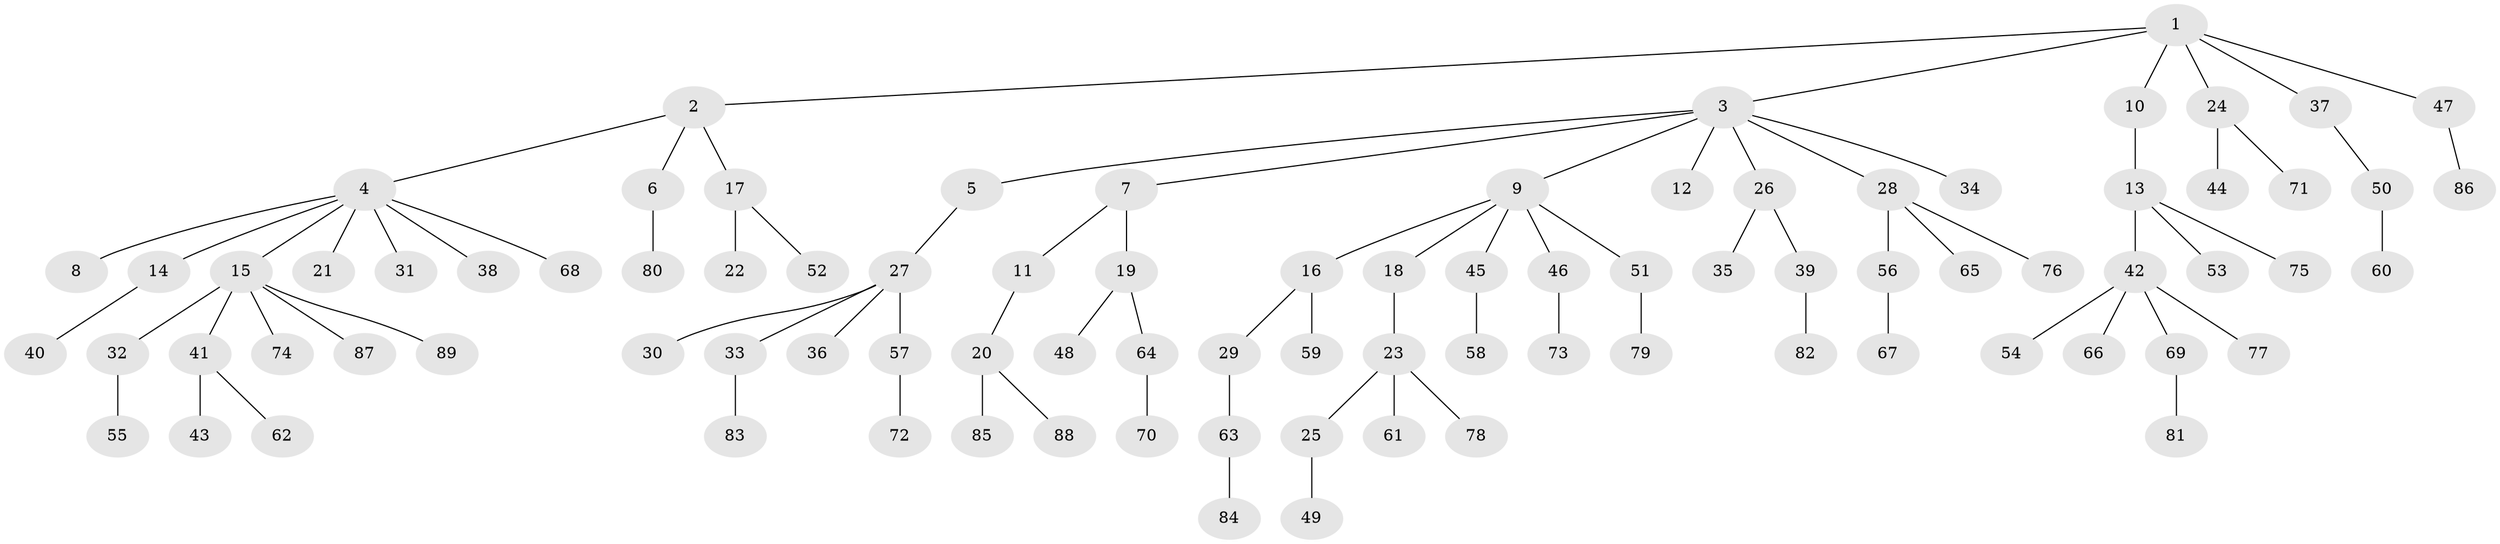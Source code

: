 // Generated by graph-tools (version 1.1) at 2025/52/03/09/25 04:52:58]
// undirected, 89 vertices, 88 edges
graph export_dot {
graph [start="1"]
  node [color=gray90,style=filled];
  1;
  2;
  3;
  4;
  5;
  6;
  7;
  8;
  9;
  10;
  11;
  12;
  13;
  14;
  15;
  16;
  17;
  18;
  19;
  20;
  21;
  22;
  23;
  24;
  25;
  26;
  27;
  28;
  29;
  30;
  31;
  32;
  33;
  34;
  35;
  36;
  37;
  38;
  39;
  40;
  41;
  42;
  43;
  44;
  45;
  46;
  47;
  48;
  49;
  50;
  51;
  52;
  53;
  54;
  55;
  56;
  57;
  58;
  59;
  60;
  61;
  62;
  63;
  64;
  65;
  66;
  67;
  68;
  69;
  70;
  71;
  72;
  73;
  74;
  75;
  76;
  77;
  78;
  79;
  80;
  81;
  82;
  83;
  84;
  85;
  86;
  87;
  88;
  89;
  1 -- 2;
  1 -- 3;
  1 -- 10;
  1 -- 24;
  1 -- 37;
  1 -- 47;
  2 -- 4;
  2 -- 6;
  2 -- 17;
  3 -- 5;
  3 -- 7;
  3 -- 9;
  3 -- 12;
  3 -- 26;
  3 -- 28;
  3 -- 34;
  4 -- 8;
  4 -- 14;
  4 -- 15;
  4 -- 21;
  4 -- 31;
  4 -- 38;
  4 -- 68;
  5 -- 27;
  6 -- 80;
  7 -- 11;
  7 -- 19;
  9 -- 16;
  9 -- 18;
  9 -- 45;
  9 -- 46;
  9 -- 51;
  10 -- 13;
  11 -- 20;
  13 -- 42;
  13 -- 53;
  13 -- 75;
  14 -- 40;
  15 -- 32;
  15 -- 41;
  15 -- 74;
  15 -- 87;
  15 -- 89;
  16 -- 29;
  16 -- 59;
  17 -- 22;
  17 -- 52;
  18 -- 23;
  19 -- 48;
  19 -- 64;
  20 -- 85;
  20 -- 88;
  23 -- 25;
  23 -- 61;
  23 -- 78;
  24 -- 44;
  24 -- 71;
  25 -- 49;
  26 -- 35;
  26 -- 39;
  27 -- 30;
  27 -- 33;
  27 -- 36;
  27 -- 57;
  28 -- 56;
  28 -- 65;
  28 -- 76;
  29 -- 63;
  32 -- 55;
  33 -- 83;
  37 -- 50;
  39 -- 82;
  41 -- 43;
  41 -- 62;
  42 -- 54;
  42 -- 66;
  42 -- 69;
  42 -- 77;
  45 -- 58;
  46 -- 73;
  47 -- 86;
  50 -- 60;
  51 -- 79;
  56 -- 67;
  57 -- 72;
  63 -- 84;
  64 -- 70;
  69 -- 81;
}
